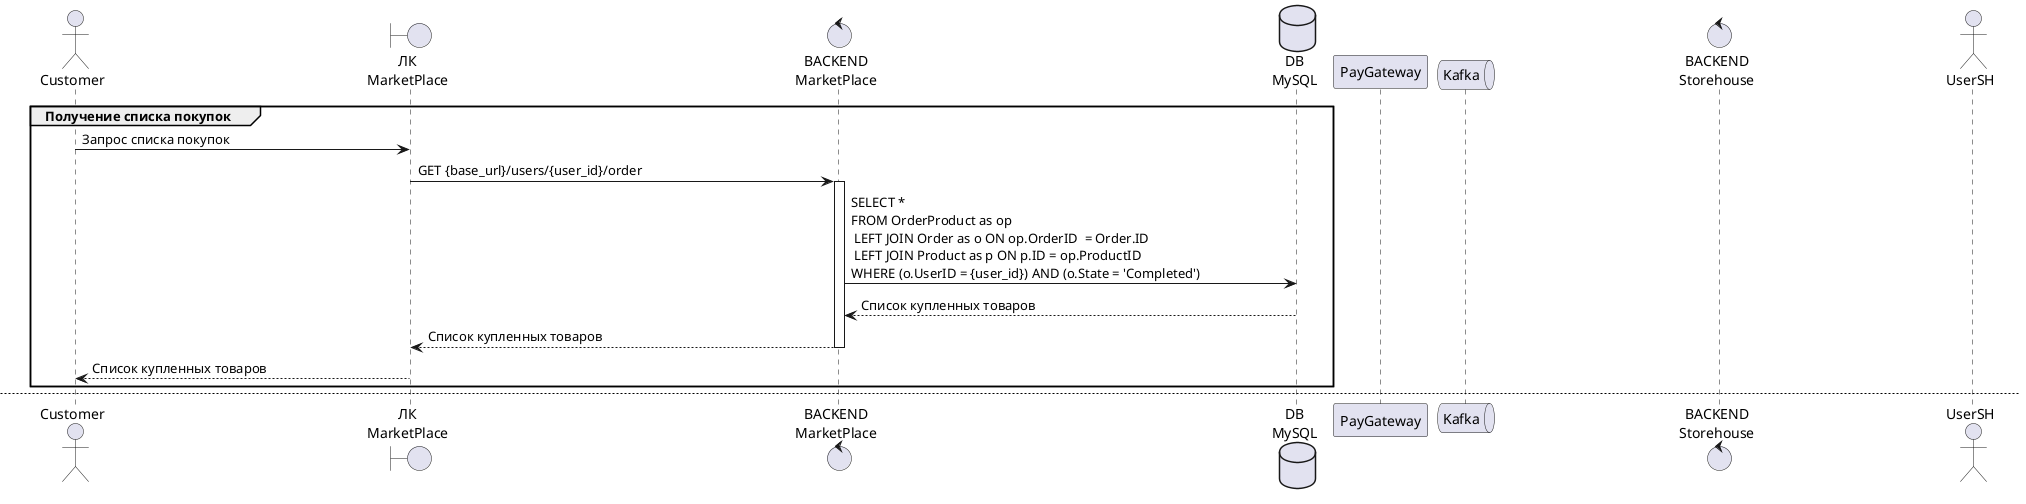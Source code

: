 @startuml
hide unlinked
actor Customer as C 
boundary "ЛК\nMarketPlace"	as MP
control "BACKEND\nMarketPlace"	as CMP
database "DB\nMySQL" as DB
participant PayGateway as PG
queue Kafka as K
control "BACKEND\nStorehouse"	as CSH
actor UserSH as USH


'C -> MP : Регистрационные данные\n GET {base_url}/users/{user_id}
'MP --> C : Фрма ЛК
group Получение списка покупок
C -> MP : Запрос списка покупок
MP -> CMP : GET {base_url}/users/{user_id}/order
activate CMP
CMP -> DB : SELECT *\nFROM OrderProduct as op \n LEFT JOIN Order as o ON op.OrderID  = Order.ID\n LEFT JOIN Product as p ON p.ID = op.ProductID\nWHERE (o.UserID = {user_id}) AND (o.State = 'Completed')
CMP <-- DB : Список купленных товаров
MP <-- CMP : Список купленных товаров
deactivate CMP
MP --> C : Список купленных товаров
end

newpage
group Получение каталога товаров
C -> MP : Каталог товаров
MP -> CMP : GET {base_url}/product
activate CMP
CMP -> DB : SELECT *\nFROM Product as p
CMP <-- DB : Каталог товаров
MP <-- CMP : Каталог товаров
deactivate CMP
C <-- MP : Каталог товаров
end

newpage
group Формирование корзины покупок
C -> MP : Добавить товары в корзину
MP -> CMP : POST {base_url}/users/{user_id}/basket_product
activate CMP
CMP -> DB : SELECT *\nFROM BasketProduct as bp\n LEFT JOIN Product as p ON p.ID = bp.ProductID\nWHERE bp.UserID = {user_id}
CMP <-- DB : Текущий состав корзины
MP <-- CMP : Текущий состав корзины
deactivate CMP
C <-- MP : Текущий состав корзины
end

newpage
group Создаем Заказ
C -> MP : Запрос на оформление заказа
MP -> CMP : POST {base_url}/users/{user_id}/order
activate CMP

note over CMP, DB : Открываем новый Заказ
CMP -> DB : INSERT INTO Order (UserID, State)\nVALUES ({user_id}, 'new')

note over CMP, DB : Добавляем продукты в Заказ
CMP -> DB : SELECT MAX(ID) FROM Order WHERE UserID={user_id}
CMP <-- DB : № заказа - {order_id}

CMP -> DB : INSERT INTO OrderProduct (OrderID, ProductID, count)\nVALUES ({order_id}, {product_id}, {count})

CMP <-- DB : № заказа, статус = 'new'
MP <-- CMP : № и статус заказа
C <-- MP : № и статус заказа
end 

group Проверяем наличие продуктов на складе
CMP -> DB : SELECT * \nFROM Storehouse as sh\nWHERE sh.ProductID = {product_id}
CMP <-- DB : [ProductID, count]

CMP -> DB : UPDATE OrderProduct\nSET count = {count}\nWHERE ProductID = {product_id} and OrderID = {order_id}
note over CMP, DB : Меняем статус Заказа на checked

CMP -> DB : UPDATE Order\n SET State = 'checked'\n WHERE OrderID = {order_id}

MP <-- CMP : № заказа, ИД товара, количество на складе, статус
deactivate CMP

alt Количество данного товара на складе > 0
C <-- MP : № заказа, ИД товара, Количество на складе
else Количество данного товара на складе = 0
C <-- MP : № заказа, ИД товара, Предложение подписаться
end

end

group Оплата Заказа
C -> MP : Запрос на оплату заказа
MP -> CMP : POST {base_url}/orders/{order_id}/pay_request
activate CMP
group Проверяем наличие продуктов на складе
	CMP -> DB : Запрос
	CMP <-- DB
	MP <-- CMP : № заказа, ИД товара, количество на складе, статус
	alt Количество данного товара на складе > 0
	C <-- MP : № заказа, ИД товара, Количество на складе
	else Количество данного товара на складе = 0
	C <-- MP : № заказа, ИД товара, Предложение подписаться
	end
	C -> MP : Подтверждение покупки
	MP -> CMP : Подтверждение покупки
end
CMP -> CMP : Резрвируем продукты для пользователя
CMP -> DB : INSERT INTO PayRequest (OrderID, State)\nVALUES ({order_id}, 'new')
CMP -> PG : Запрос на проведение оплаты (order_id, price)
activate PG
activate CMP #green
C <-- PG : Форма оплаты
CMP <-- PG : ID Транзакции, статус
CMP -> DB : INSERT INTO PayTransaction (PayTransactionID, PayRequestID, State)\nVALUES ({ID Транзакции},{PayRequestID}, {статус})
C -> PG : Оплата заказа
PG -> CMP : Изменение состояния оплаты
deactivate PG
CMP -> DB : UPDATE PayTransaction\nSET State = {new_state}\nWHERE PayTransactionID = {pay_transaction_id}
CMP -> DB : UPDATE PayRequest\nSET State = {new_state}\nWHERE PayRequestID = {pay_request_id}
MP <-- CMP : Измененный статус запроса на оплату заказа
deactivate CMP
C <-- MP : Результат работы с формой оплаты
alt Оплата прошла успешно? [Да]
note over CMP, DB : Удаляем из корзины купленные позиции Заказа
CMP -> DB : DELETE *\nFROM BasketProduct\nWHERE UserID = {user_id} and\nProductID in (\n    SELECT DISTINCT ProductID\n    FROM OrderProduct\n    WHERE OrderID = {order_id} and count > 0)
end
CMP <-- DB : Текущий состав корзины
MP <-- CMP : Текущий состав корзины
deactivate CMP
C <-- MP : Текущий состав корзины

end


newpage
group Оформление подписки
C -> MP : Оформление подписки по ИД товара
MP -> CMP : POST {base_url}/users/{user_id}/product_subscribe\n Список ИД продуктов для подписки
CMP -> DB : INSERT INTO ProductSubscription (OrderID, UserID)\nVALUES ({order_id}, {user_id})
end

group Оповещение о поступлении товара
USH -> CSH : Информация о поступлении товара
CSH -> K : Информация о поступлении товара
CSH -> DB : Информация о поступлении товара
CMP <- K : Сообщение о поступлении товара (product_id}
activate CMP
note over CMP, DB : Поиск пользователей, подписанных на этот товар
CMP -> DB : SELECT UserID\nFROM ProductSubscription\nWHERE ProductID = {product_id}
CMP <-- DB : Список пользователей, подписанных на товар [user_id]
CMP -> MP : Сообщение о поступлении товара
deactivate CMP
MP -> C : Сообщение о поступлении товара
C -> MP : Отметка о прочтении
note over MP,DB : Удаляем подписку пользователя на товар
MP -> CMP : DELETE {base_url}/users/{user_id}/product_subscribe/{product_id}
CMP -> DB : DELETE FROM ProductSubscription\nWHERE ProductID = {product_id} and UserID = {user_id}
end
@enduml 